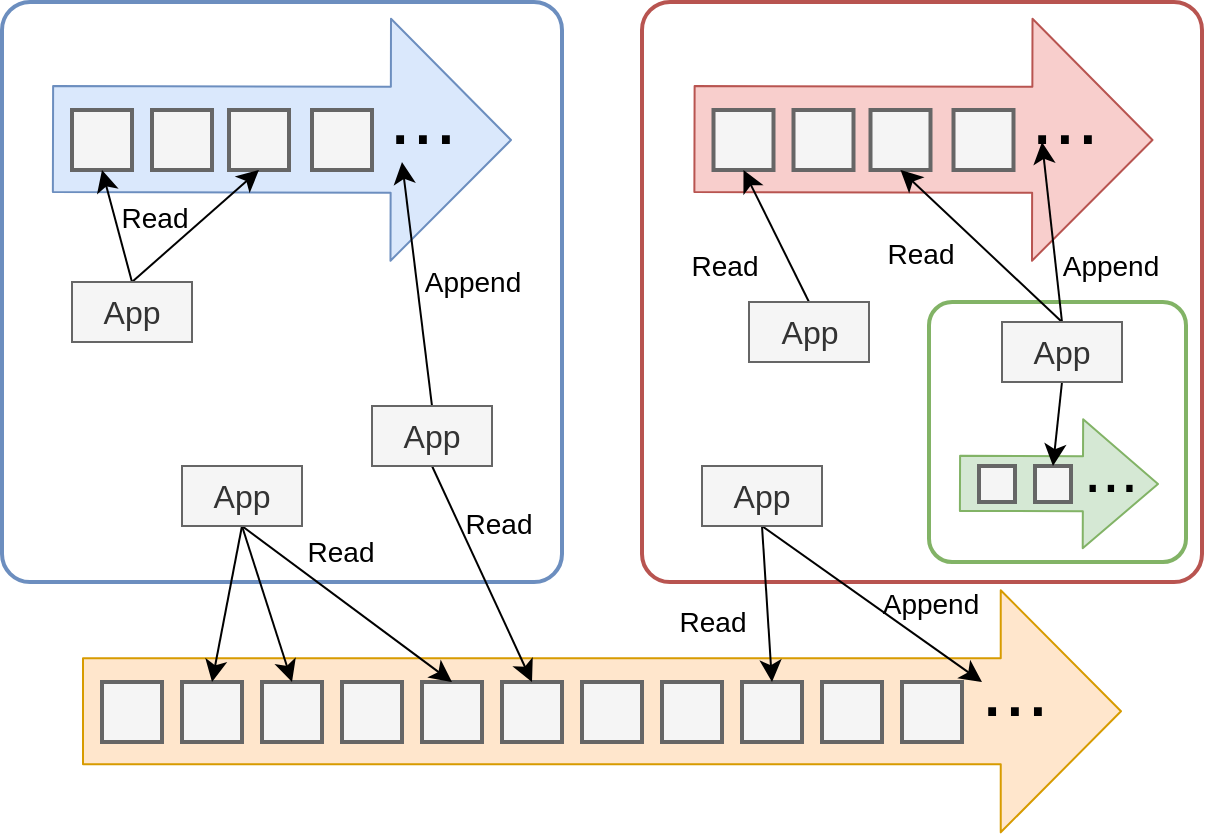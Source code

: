 <mxfile version="15.3.5" type="github">
  <diagram id="qBWY4U63Su1hnSPOyD-Q" name="Page-1">
    <mxGraphModel dx="1425" dy="801" grid="1" gridSize="10" guides="1" tooltips="1" connect="1" arrows="1" fold="1" page="1" pageScale="1" pageWidth="827" pageHeight="1169" math="0" shadow="0">
      <root>
        <mxCell id="0" />
        <mxCell id="1" parent="0" />
        <mxCell id="0ALMaKBpj158dZOHThfQ-28" value="" style="rounded=1;whiteSpace=wrap;html=1;hachureGap=4;pointerEvents=0;strokeWidth=2;fillColor=none;strokeColor=#6c8ebf;arcSize=5;" vertex="1" parent="1">
          <mxGeometry x="120" y="230" width="280" height="290" as="geometry" />
        </mxCell>
        <mxCell id="0ALMaKBpj158dZOHThfQ-14" value="" style="shape=flexArrow;endArrow=classic;html=1;startSize=14;endSize=19.71;sourcePerimeterSpacing=8;targetPerimeterSpacing=8;endWidth=67;width=53;fillColor=#dae8fc;strokeColor=#6c8ebf;" edge="1" parent="1">
          <mxGeometry width="50" height="50" relative="1" as="geometry">
            <mxPoint x="145" y="298.5" as="sourcePoint" />
            <mxPoint x="375" y="299" as="targetPoint" />
          </mxGeometry>
        </mxCell>
        <mxCell id="0ALMaKBpj158dZOHThfQ-17" value="" style="whiteSpace=wrap;html=1;aspect=fixed;hachureGap=4;pointerEvents=0;strokeWidth=2;fillColor=#f5f5f5;strokeColor=#666666;fontColor=#333333;" vertex="1" parent="1">
          <mxGeometry x="155" y="284" width="30" height="30" as="geometry" />
        </mxCell>
        <mxCell id="0ALMaKBpj158dZOHThfQ-20" value="" style="whiteSpace=wrap;html=1;aspect=fixed;hachureGap=4;pointerEvents=0;strokeWidth=2;fillColor=#f5f5f5;strokeColor=#666666;fontColor=#333333;" vertex="1" parent="1">
          <mxGeometry x="195" y="284" width="30" height="30" as="geometry" />
        </mxCell>
        <mxCell id="0ALMaKBpj158dZOHThfQ-24" value="" style="whiteSpace=wrap;html=1;aspect=fixed;hachureGap=4;pointerEvents=0;strokeWidth=2;fillColor=#f5f5f5;strokeColor=#666666;fontColor=#333333;" vertex="1" parent="1">
          <mxGeometry x="233.5" y="284" width="30" height="30" as="geometry" />
        </mxCell>
        <mxCell id="0ALMaKBpj158dZOHThfQ-25" value="" style="whiteSpace=wrap;html=1;aspect=fixed;hachureGap=4;pointerEvents=0;strokeWidth=2;fillColor=#f5f5f5;strokeColor=#666666;fontColor=#333333;" vertex="1" parent="1">
          <mxGeometry x="275" y="284" width="30" height="30" as="geometry" />
        </mxCell>
        <mxCell id="0ALMaKBpj158dZOHThfQ-26" value="&lt;font style=&quot;font-size: 41px&quot;&gt;...&lt;/font&gt;" style="text;html=1;align=center;verticalAlign=middle;resizable=0;points=[];autosize=1;strokeColor=none;fillColor=none;" vertex="1" parent="1">
          <mxGeometry x="305" y="272" width="50" height="30" as="geometry" />
        </mxCell>
        <mxCell id="0ALMaKBpj158dZOHThfQ-122" style="edgeStyle=none;curved=1;rounded=0;orthogonalLoop=1;jettySize=auto;html=1;exitX=0.5;exitY=0;exitDx=0;exitDy=0;entryX=0.5;entryY=1;entryDx=0;entryDy=0;endArrow=classic;endFill=1;startSize=8;endSize=8;sourcePerimeterSpacing=8;targetPerimeterSpacing=8;" edge="1" parent="1" source="0ALMaKBpj158dZOHThfQ-73" target="0ALMaKBpj158dZOHThfQ-17">
          <mxGeometry relative="1" as="geometry" />
        </mxCell>
        <mxCell id="0ALMaKBpj158dZOHThfQ-123" style="edgeStyle=none;curved=1;rounded=0;orthogonalLoop=1;jettySize=auto;html=1;exitX=0.5;exitY=0;exitDx=0;exitDy=0;entryX=0.5;entryY=1;entryDx=0;entryDy=0;endArrow=classic;endFill=1;startSize=8;endSize=8;sourcePerimeterSpacing=8;targetPerimeterSpacing=8;" edge="1" parent="1" source="0ALMaKBpj158dZOHThfQ-73" target="0ALMaKBpj158dZOHThfQ-24">
          <mxGeometry relative="1" as="geometry" />
        </mxCell>
        <mxCell id="0ALMaKBpj158dZOHThfQ-73" value="&lt;font style=&quot;font-size: 16px&quot;&gt;App&lt;/font&gt;" style="rounded=0;whiteSpace=wrap;html=1;hachureGap=4;pointerEvents=0;strokeWidth=1;fillColor=#f5f5f5;strokeColor=#666666;fontColor=#333333;" vertex="1" parent="1">
          <mxGeometry x="155" y="370" width="60" height="30" as="geometry" />
        </mxCell>
        <mxCell id="0ALMaKBpj158dZOHThfQ-79" value="" style="shape=flexArrow;endArrow=classic;html=1;startSize=14;endSize=19.71;sourcePerimeterSpacing=8;targetPerimeterSpacing=8;endWidth=67;width=53;fillColor=#f8cecc;strokeColor=#b85450;" edge="1" parent="1">
          <mxGeometry width="50" height="50" relative="1" as="geometry">
            <mxPoint x="465.75" y="298.5" as="sourcePoint" />
            <mxPoint x="695.75" y="299" as="targetPoint" />
          </mxGeometry>
        </mxCell>
        <mxCell id="0ALMaKBpj158dZOHThfQ-80" value="" style="whiteSpace=wrap;html=1;aspect=fixed;hachureGap=4;pointerEvents=0;strokeWidth=2;fillColor=#f5f5f5;strokeColor=#666666;fontColor=#333333;" vertex="1" parent="1">
          <mxGeometry x="475.75" y="284" width="30" height="30" as="geometry" />
        </mxCell>
        <mxCell id="0ALMaKBpj158dZOHThfQ-81" value="" style="whiteSpace=wrap;html=1;aspect=fixed;hachureGap=4;pointerEvents=0;strokeWidth=2;fillColor=#f5f5f5;strokeColor=#666666;fontColor=#333333;" vertex="1" parent="1">
          <mxGeometry x="515.75" y="284" width="30" height="30" as="geometry" />
        </mxCell>
        <mxCell id="0ALMaKBpj158dZOHThfQ-82" value="" style="whiteSpace=wrap;html=1;aspect=fixed;hachureGap=4;pointerEvents=0;strokeWidth=2;fillColor=#f5f5f5;strokeColor=#666666;fontColor=#333333;" vertex="1" parent="1">
          <mxGeometry x="554.25" y="284" width="30" height="30" as="geometry" />
        </mxCell>
        <mxCell id="0ALMaKBpj158dZOHThfQ-83" value="" style="whiteSpace=wrap;html=1;aspect=fixed;hachureGap=4;pointerEvents=0;strokeWidth=2;fillColor=#f5f5f5;strokeColor=#666666;fontColor=#333333;" vertex="1" parent="1">
          <mxGeometry x="595.75" y="284" width="30" height="30" as="geometry" />
        </mxCell>
        <mxCell id="0ALMaKBpj158dZOHThfQ-84" value="&lt;font style=&quot;font-size: 41px&quot;&gt;...&lt;/font&gt;" style="text;html=1;align=center;verticalAlign=middle;resizable=0;points=[];autosize=1;strokeColor=none;fillColor=none;" vertex="1" parent="1">
          <mxGeometry x="625.75" y="272" width="50" height="30" as="geometry" />
        </mxCell>
        <mxCell id="0ALMaKBpj158dZOHThfQ-86" value="" style="rounded=1;whiteSpace=wrap;html=1;hachureGap=4;pointerEvents=0;strokeWidth=2;fillColor=none;strokeColor=#b85450;arcSize=5;" vertex="1" parent="1">
          <mxGeometry x="440" y="230" width="280" height="290" as="geometry" />
        </mxCell>
        <mxCell id="0ALMaKBpj158dZOHThfQ-88" value="" style="shape=flexArrow;endArrow=classic;html=1;startSize=14;endSize=19.71;sourcePerimeterSpacing=8;targetPerimeterSpacing=8;endWidth=67;width=53;fillColor=#ffe6cc;strokeColor=#d79b00;" edge="1" parent="1">
          <mxGeometry width="50" height="50" relative="1" as="geometry">
            <mxPoint x="160" y="584.66" as="sourcePoint" />
            <mxPoint x="680" y="584.66" as="targetPoint" />
          </mxGeometry>
        </mxCell>
        <mxCell id="0ALMaKBpj158dZOHThfQ-90" value="" style="whiteSpace=wrap;html=1;aspect=fixed;hachureGap=4;pointerEvents=0;strokeWidth=2;fillColor=#f5f5f5;strokeColor=#666666;fontColor=#333333;" vertex="1" parent="1">
          <mxGeometry x="410" y="570" width="30" height="30" as="geometry" />
        </mxCell>
        <mxCell id="0ALMaKBpj158dZOHThfQ-91" value="" style="whiteSpace=wrap;html=1;aspect=fixed;hachureGap=4;pointerEvents=0;strokeWidth=2;fillColor=#f5f5f5;strokeColor=#666666;fontColor=#333333;" vertex="1" parent="1">
          <mxGeometry x="370" y="570" width="30" height="30" as="geometry" />
        </mxCell>
        <mxCell id="0ALMaKBpj158dZOHThfQ-92" value="" style="whiteSpace=wrap;html=1;aspect=fixed;hachureGap=4;pointerEvents=0;strokeWidth=2;fillColor=#f5f5f5;strokeColor=#666666;fontColor=#333333;" vertex="1" parent="1">
          <mxGeometry x="330" y="570" width="30" height="30" as="geometry" />
        </mxCell>
        <mxCell id="0ALMaKBpj158dZOHThfQ-93" value="&lt;font style=&quot;font-size: 41px&quot;&gt;...&lt;/font&gt;" style="text;html=1;align=center;verticalAlign=middle;resizable=0;points=[];autosize=1;strokeColor=none;fillColor=none;" vertex="1" parent="1">
          <mxGeometry x="601" y="558" width="50" height="30" as="geometry" />
        </mxCell>
        <mxCell id="0ALMaKBpj158dZOHThfQ-97" value="" style="whiteSpace=wrap;html=1;aspect=fixed;hachureGap=4;pointerEvents=0;strokeWidth=2;fillColor=#f5f5f5;strokeColor=#666666;fontColor=#333333;" vertex="1" parent="1">
          <mxGeometry x="290" y="570" width="30" height="30" as="geometry" />
        </mxCell>
        <mxCell id="0ALMaKBpj158dZOHThfQ-98" value="" style="whiteSpace=wrap;html=1;aspect=fixed;hachureGap=4;pointerEvents=0;strokeWidth=2;fillColor=#f5f5f5;strokeColor=#666666;fontColor=#333333;" vertex="1" parent="1">
          <mxGeometry x="250" y="570" width="30" height="30" as="geometry" />
        </mxCell>
        <mxCell id="0ALMaKBpj158dZOHThfQ-99" value="" style="whiteSpace=wrap;html=1;aspect=fixed;hachureGap=4;pointerEvents=0;strokeWidth=2;fillColor=#f5f5f5;strokeColor=#666666;fontColor=#333333;" vertex="1" parent="1">
          <mxGeometry x="210" y="570" width="30" height="30" as="geometry" />
        </mxCell>
        <mxCell id="0ALMaKBpj158dZOHThfQ-100" value="" style="whiteSpace=wrap;html=1;aspect=fixed;hachureGap=4;pointerEvents=0;strokeWidth=2;fillColor=#f5f5f5;strokeColor=#666666;fontColor=#333333;" vertex="1" parent="1">
          <mxGeometry x="170" y="570" width="30" height="30" as="geometry" />
        </mxCell>
        <mxCell id="0ALMaKBpj158dZOHThfQ-102" value="" style="rounded=1;whiteSpace=wrap;html=1;hachureGap=4;pointerEvents=0;strokeWidth=2;fillColor=none;strokeColor=#82b366;arcSize=9;" vertex="1" parent="1">
          <mxGeometry x="583.5" y="380" width="128.5" height="130" as="geometry" />
        </mxCell>
        <mxCell id="0ALMaKBpj158dZOHThfQ-105" value="" style="whiteSpace=wrap;html=1;aspect=fixed;hachureGap=4;pointerEvents=0;strokeWidth=2;fillColor=#f5f5f5;strokeColor=#666666;fontColor=#333333;" vertex="1" parent="1">
          <mxGeometry x="450" y="570" width="30" height="30" as="geometry" />
        </mxCell>
        <mxCell id="0ALMaKBpj158dZOHThfQ-106" value="" style="whiteSpace=wrap;html=1;aspect=fixed;hachureGap=4;pointerEvents=0;strokeWidth=2;fillColor=#f5f5f5;strokeColor=#666666;fontColor=#333333;" vertex="1" parent="1">
          <mxGeometry x="530" y="570" width="30" height="30" as="geometry" />
        </mxCell>
        <mxCell id="0ALMaKBpj158dZOHThfQ-107" value="" style="whiteSpace=wrap;html=1;aspect=fixed;hachureGap=4;pointerEvents=0;strokeWidth=2;fillColor=#f5f5f5;strokeColor=#666666;fontColor=#333333;" vertex="1" parent="1">
          <mxGeometry x="490" y="570" width="30" height="30" as="geometry" />
        </mxCell>
        <mxCell id="0ALMaKBpj158dZOHThfQ-108" value="" style="whiteSpace=wrap;html=1;aspect=fixed;hachureGap=4;pointerEvents=0;strokeWidth=2;fillColor=#f5f5f5;strokeColor=#666666;fontColor=#333333;" vertex="1" parent="1">
          <mxGeometry x="570" y="570" width="30" height="30" as="geometry" />
        </mxCell>
        <mxCell id="0ALMaKBpj158dZOHThfQ-109" value="" style="shape=flexArrow;endArrow=classic;html=1;startSize=14;endSize=12.179;sourcePerimeterSpacing=8;targetPerimeterSpacing=8;endWidth=35.862;width=27.586;fillColor=#d5e8d4;strokeColor=#82b366;" edge="1" parent="1">
          <mxGeometry width="50" height="50" relative="1" as="geometry">
            <mxPoint x="598.5" y="470.66" as="sourcePoint" />
            <mxPoint x="698.5" y="471" as="targetPoint" />
          </mxGeometry>
        </mxCell>
        <mxCell id="0ALMaKBpj158dZOHThfQ-110" value="" style="whiteSpace=wrap;html=1;aspect=fixed;hachureGap=4;pointerEvents=0;strokeWidth=2;fillColor=#f5f5f5;strokeColor=#666666;fontColor=#333333;" vertex="1" parent="1">
          <mxGeometry x="608.5" y="462" width="18" height="18" as="geometry" />
        </mxCell>
        <mxCell id="0ALMaKBpj158dZOHThfQ-111" value="" style="whiteSpace=wrap;html=1;aspect=fixed;hachureGap=4;pointerEvents=0;strokeWidth=2;fillColor=#f5f5f5;strokeColor=#666666;fontColor=#333333;" vertex="1" parent="1">
          <mxGeometry x="636.5" y="462" width="18" height="18" as="geometry" />
        </mxCell>
        <mxCell id="0ALMaKBpj158dZOHThfQ-114" value="&lt;font style=&quot;font-size: 33px&quot;&gt;...&lt;/font&gt;" style="text;html=1;align=center;verticalAlign=middle;resizable=0;points=[];autosize=1;strokeColor=none;fillColor=none;" vertex="1" parent="1">
          <mxGeometry x="653.5" y="448" width="40" height="30" as="geometry" />
        </mxCell>
        <mxCell id="0ALMaKBpj158dZOHThfQ-125" style="edgeStyle=none;curved=1;rounded=0;orthogonalLoop=1;jettySize=auto;html=1;exitX=0.5;exitY=0;exitDx=0;exitDy=0;endArrow=classic;endFill=1;startSize=8;endSize=8;sourcePerimeterSpacing=8;targetPerimeterSpacing=8;" edge="1" parent="1" source="0ALMaKBpj158dZOHThfQ-119">
          <mxGeometry relative="1" as="geometry">
            <mxPoint x="320" y="310" as="targetPoint" />
          </mxGeometry>
        </mxCell>
        <mxCell id="0ALMaKBpj158dZOHThfQ-134" style="edgeStyle=none;curved=1;rounded=0;orthogonalLoop=1;jettySize=auto;html=1;exitX=0.5;exitY=1;exitDx=0;exitDy=0;entryX=0.5;entryY=0;entryDx=0;entryDy=0;endArrow=classic;endFill=1;startSize=8;endSize=8;sourcePerimeterSpacing=8;targetPerimeterSpacing=8;" edge="1" parent="1" source="0ALMaKBpj158dZOHThfQ-119" target="0ALMaKBpj158dZOHThfQ-91">
          <mxGeometry relative="1" as="geometry" />
        </mxCell>
        <mxCell id="0ALMaKBpj158dZOHThfQ-119" value="&lt;font style=&quot;font-size: 16px&quot;&gt;App&lt;/font&gt;" style="rounded=0;whiteSpace=wrap;html=1;hachureGap=4;pointerEvents=0;strokeWidth=1;fillColor=#f5f5f5;strokeColor=#666666;fontColor=#333333;" vertex="1" parent="1">
          <mxGeometry x="305" y="432" width="60" height="30" as="geometry" />
        </mxCell>
        <mxCell id="0ALMaKBpj158dZOHThfQ-127" style="edgeStyle=none;curved=1;rounded=0;orthogonalLoop=1;jettySize=auto;html=1;exitX=0.5;exitY=1;exitDx=0;exitDy=0;entryX=0.5;entryY=0;entryDx=0;entryDy=0;endArrow=classic;endFill=1;startSize=8;endSize=8;sourcePerimeterSpacing=8;targetPerimeterSpacing=8;" edge="1" parent="1" source="0ALMaKBpj158dZOHThfQ-120" target="0ALMaKBpj158dZOHThfQ-98">
          <mxGeometry relative="1" as="geometry" />
        </mxCell>
        <mxCell id="0ALMaKBpj158dZOHThfQ-129" style="edgeStyle=none;curved=1;rounded=0;orthogonalLoop=1;jettySize=auto;html=1;exitX=0.5;exitY=1;exitDx=0;exitDy=0;entryX=0.5;entryY=0;entryDx=0;entryDy=0;endArrow=classic;endFill=1;startSize=8;endSize=8;sourcePerimeterSpacing=8;targetPerimeterSpacing=8;" edge="1" parent="1" source="0ALMaKBpj158dZOHThfQ-120" target="0ALMaKBpj158dZOHThfQ-99">
          <mxGeometry relative="1" as="geometry" />
        </mxCell>
        <mxCell id="0ALMaKBpj158dZOHThfQ-130" style="edgeStyle=none;curved=1;rounded=0;orthogonalLoop=1;jettySize=auto;html=1;exitX=0.5;exitY=1;exitDx=0;exitDy=0;entryX=0.5;entryY=0;entryDx=0;entryDy=0;endArrow=classic;endFill=1;startSize=8;endSize=8;sourcePerimeterSpacing=8;targetPerimeterSpacing=8;" edge="1" parent="1" source="0ALMaKBpj158dZOHThfQ-120" target="0ALMaKBpj158dZOHThfQ-92">
          <mxGeometry relative="1" as="geometry" />
        </mxCell>
        <mxCell id="0ALMaKBpj158dZOHThfQ-120" value="&lt;font style=&quot;font-size: 16px&quot;&gt;App&lt;/font&gt;" style="rounded=0;whiteSpace=wrap;html=1;hachureGap=4;pointerEvents=0;strokeWidth=1;fillColor=#f5f5f5;strokeColor=#666666;fontColor=#333333;" vertex="1" parent="1">
          <mxGeometry x="210" y="462" width="60" height="30" as="geometry" />
        </mxCell>
        <mxCell id="0ALMaKBpj158dZOHThfQ-124" value="&lt;font style=&quot;font-size: 14px&quot;&gt;Read&lt;/font&gt;" style="text;html=1;align=center;verticalAlign=middle;resizable=0;points=[];autosize=1;strokeColor=none;fillColor=none;" vertex="1" parent="1">
          <mxGeometry x="171" y="328" width="50" height="20" as="geometry" />
        </mxCell>
        <mxCell id="0ALMaKBpj158dZOHThfQ-126" value="&lt;font style=&quot;font-size: 14px&quot;&gt;Append&lt;/font&gt;" style="text;html=1;align=center;verticalAlign=middle;resizable=0;points=[];autosize=1;strokeColor=none;fillColor=none;" vertex="1" parent="1">
          <mxGeometry x="325" y="360" width="60" height="20" as="geometry" />
        </mxCell>
        <mxCell id="0ALMaKBpj158dZOHThfQ-131" value="&lt;font style=&quot;font-size: 14px&quot;&gt;Read&lt;/font&gt;" style="text;html=1;align=center;verticalAlign=middle;resizable=0;points=[];autosize=1;strokeColor=none;fillColor=none;" vertex="1" parent="1">
          <mxGeometry x="264" y="495" width="50" height="20" as="geometry" />
        </mxCell>
        <mxCell id="0ALMaKBpj158dZOHThfQ-136" style="edgeStyle=none;curved=1;rounded=0;orthogonalLoop=1;jettySize=auto;html=1;exitX=0.5;exitY=0;exitDx=0;exitDy=0;entryX=0.5;entryY=1;entryDx=0;entryDy=0;endArrow=classic;endFill=1;startSize=8;endSize=8;sourcePerimeterSpacing=8;targetPerimeterSpacing=8;" edge="1" parent="1" source="0ALMaKBpj158dZOHThfQ-132" target="0ALMaKBpj158dZOHThfQ-80">
          <mxGeometry relative="1" as="geometry" />
        </mxCell>
        <mxCell id="0ALMaKBpj158dZOHThfQ-132" value="&lt;font style=&quot;font-size: 16px&quot;&gt;App&lt;/font&gt;" style="rounded=0;whiteSpace=wrap;html=1;hachureGap=4;pointerEvents=0;strokeWidth=1;fillColor=#f5f5f5;strokeColor=#666666;fontColor=#333333;" vertex="1" parent="1">
          <mxGeometry x="493.5" y="380" width="60" height="30" as="geometry" />
        </mxCell>
        <mxCell id="0ALMaKBpj158dZOHThfQ-135" value="&lt;font style=&quot;font-size: 14px&quot;&gt;Read&lt;/font&gt;" style="text;html=1;align=center;verticalAlign=middle;resizable=0;points=[];autosize=1;strokeColor=none;fillColor=none;" vertex="1" parent="1">
          <mxGeometry x="343" y="481" width="50" height="20" as="geometry" />
        </mxCell>
        <mxCell id="0ALMaKBpj158dZOHThfQ-138" style="edgeStyle=none;curved=1;rounded=0;orthogonalLoop=1;jettySize=auto;html=1;exitX=0.5;exitY=0;exitDx=0;exitDy=0;entryX=0.5;entryY=1;entryDx=0;entryDy=0;endArrow=classic;endFill=1;startSize=8;endSize=8;sourcePerimeterSpacing=8;targetPerimeterSpacing=8;" edge="1" parent="1" source="0ALMaKBpj158dZOHThfQ-137" target="0ALMaKBpj158dZOHThfQ-82">
          <mxGeometry relative="1" as="geometry" />
        </mxCell>
        <mxCell id="0ALMaKBpj158dZOHThfQ-139" style="edgeStyle=none;curved=1;rounded=0;orthogonalLoop=1;jettySize=auto;html=1;exitX=0.5;exitY=0;exitDx=0;exitDy=0;endArrow=classic;endFill=1;startSize=8;endSize=8;sourcePerimeterSpacing=8;targetPerimeterSpacing=8;" edge="1" parent="1" source="0ALMaKBpj158dZOHThfQ-137">
          <mxGeometry relative="1" as="geometry">
            <mxPoint x="640" y="300" as="targetPoint" />
          </mxGeometry>
        </mxCell>
        <mxCell id="0ALMaKBpj158dZOHThfQ-143" style="edgeStyle=none;curved=1;rounded=0;orthogonalLoop=1;jettySize=auto;html=1;exitX=0.5;exitY=1;exitDx=0;exitDy=0;entryX=0.5;entryY=0;entryDx=0;entryDy=0;endArrow=classic;endFill=1;startSize=8;endSize=8;sourcePerimeterSpacing=8;targetPerimeterSpacing=8;" edge="1" parent="1" source="0ALMaKBpj158dZOHThfQ-137" target="0ALMaKBpj158dZOHThfQ-111">
          <mxGeometry relative="1" as="geometry" />
        </mxCell>
        <mxCell id="0ALMaKBpj158dZOHThfQ-137" value="&lt;font style=&quot;font-size: 16px&quot;&gt;App&lt;/font&gt;" style="rounded=0;whiteSpace=wrap;html=1;hachureGap=4;pointerEvents=0;strokeWidth=1;fillColor=#f5f5f5;strokeColor=#666666;fontColor=#333333;" vertex="1" parent="1">
          <mxGeometry x="620" y="390" width="60" height="30" as="geometry" />
        </mxCell>
        <mxCell id="0ALMaKBpj158dZOHThfQ-140" value="&lt;font style=&quot;font-size: 14px&quot;&gt;Read&lt;/font&gt;" style="text;html=1;align=center;verticalAlign=middle;resizable=0;points=[];autosize=1;strokeColor=none;fillColor=none;" vertex="1" parent="1">
          <mxGeometry x="455.75" y="352" width="50" height="20" as="geometry" />
        </mxCell>
        <mxCell id="0ALMaKBpj158dZOHThfQ-141" value="&lt;font style=&quot;font-size: 14px&quot;&gt;Read&lt;/font&gt;" style="text;html=1;align=center;verticalAlign=middle;resizable=0;points=[];autosize=1;strokeColor=none;fillColor=none;" vertex="1" parent="1">
          <mxGeometry x="554.25" y="346" width="50" height="20" as="geometry" />
        </mxCell>
        <mxCell id="0ALMaKBpj158dZOHThfQ-142" value="&lt;font style=&quot;font-size: 14px&quot;&gt;Append&lt;/font&gt;" style="text;html=1;align=center;verticalAlign=middle;resizable=0;points=[];autosize=1;strokeColor=none;fillColor=none;" vertex="1" parent="1">
          <mxGeometry x="644.25" y="352" width="60" height="20" as="geometry" />
        </mxCell>
        <mxCell id="0ALMaKBpj158dZOHThfQ-145" style="edgeStyle=none;curved=1;rounded=0;orthogonalLoop=1;jettySize=auto;html=1;exitX=0.5;exitY=1;exitDx=0;exitDy=0;entryX=0.5;entryY=0;entryDx=0;entryDy=0;endArrow=classic;endFill=1;startSize=8;endSize=8;sourcePerimeterSpacing=8;targetPerimeterSpacing=8;" edge="1" parent="1" source="0ALMaKBpj158dZOHThfQ-144" target="0ALMaKBpj158dZOHThfQ-107">
          <mxGeometry relative="1" as="geometry" />
        </mxCell>
        <mxCell id="0ALMaKBpj158dZOHThfQ-147" style="edgeStyle=none;curved=1;rounded=0;orthogonalLoop=1;jettySize=auto;html=1;exitX=0.5;exitY=1;exitDx=0;exitDy=0;entryX=0.18;entryY=0.4;entryDx=0;entryDy=0;entryPerimeter=0;endArrow=classic;endFill=1;startSize=8;endSize=8;sourcePerimeterSpacing=8;targetPerimeterSpacing=8;" edge="1" parent="1" source="0ALMaKBpj158dZOHThfQ-144" target="0ALMaKBpj158dZOHThfQ-93">
          <mxGeometry relative="1" as="geometry" />
        </mxCell>
        <mxCell id="0ALMaKBpj158dZOHThfQ-144" value="&lt;font style=&quot;font-size: 16px&quot;&gt;App&lt;/font&gt;" style="rounded=0;whiteSpace=wrap;html=1;hachureGap=4;pointerEvents=0;strokeWidth=1;fillColor=#f5f5f5;strokeColor=#666666;fontColor=#333333;" vertex="1" parent="1">
          <mxGeometry x="470" y="462" width="60" height="30" as="geometry" />
        </mxCell>
        <mxCell id="0ALMaKBpj158dZOHThfQ-148" value="&lt;font style=&quot;font-size: 14px&quot;&gt;Read&lt;/font&gt;" style="text;html=1;align=center;verticalAlign=middle;resizable=0;points=[];autosize=1;strokeColor=none;fillColor=none;" vertex="1" parent="1">
          <mxGeometry x="450" y="530" width="50" height="20" as="geometry" />
        </mxCell>
        <mxCell id="0ALMaKBpj158dZOHThfQ-149" value="&lt;font style=&quot;font-size: 14px&quot;&gt;Append&lt;/font&gt;" style="text;html=1;align=center;verticalAlign=middle;resizable=0;points=[];autosize=1;strokeColor=none;fillColor=none;" vertex="1" parent="1">
          <mxGeometry x="553.5" y="521" width="60" height="20" as="geometry" />
        </mxCell>
      </root>
    </mxGraphModel>
  </diagram>
</mxfile>
